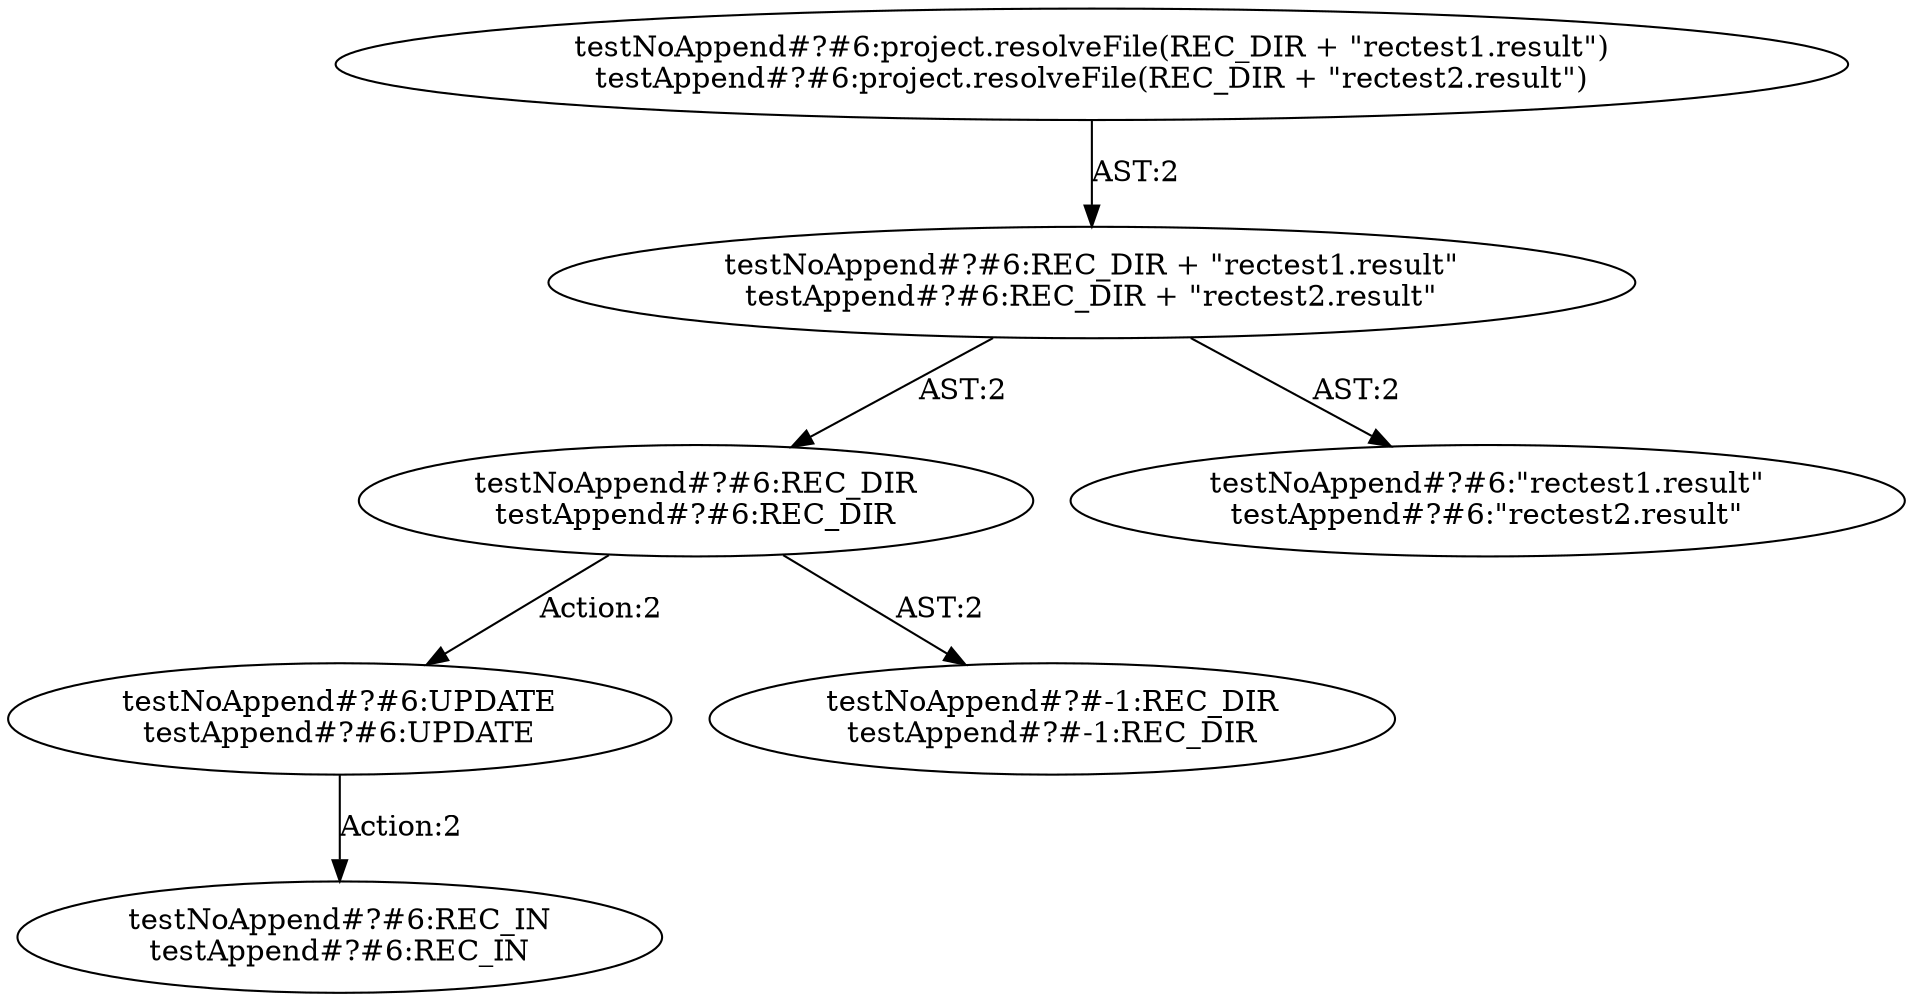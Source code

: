 digraph "Pattern" {
0 [label="testNoAppend#?#6:UPDATE
testAppend#?#6:UPDATE" shape=ellipse]
1 [label="testNoAppend#?#6:REC_DIR
testAppend#?#6:REC_DIR" shape=ellipse]
2 [label="testNoAppend#?#6:REC_DIR + \"rectest1.result\"
testAppend#?#6:REC_DIR + \"rectest2.result\"" shape=ellipse]
3 [label="testNoAppend#?#6:project.resolveFile(REC_DIR + \"rectest1.result\")
testAppend#?#6:project.resolveFile(REC_DIR + \"rectest2.result\")" shape=ellipse]
4 [label="testNoAppend#?#6:\"rectest1.result\"
testAppend#?#6:\"rectest2.result\"" shape=ellipse]
5 [label="testNoAppend#?#-1:REC_DIR
testAppend#?#-1:REC_DIR" shape=ellipse]
6 [label="testNoAppend#?#6:REC_IN
testAppend#?#6:REC_IN" shape=ellipse]
0 -> 6 [label="Action:2"];
1 -> 0 [label="Action:2"];
1 -> 5 [label="AST:2"];
2 -> 1 [label="AST:2"];
2 -> 4 [label="AST:2"];
3 -> 2 [label="AST:2"];
}
